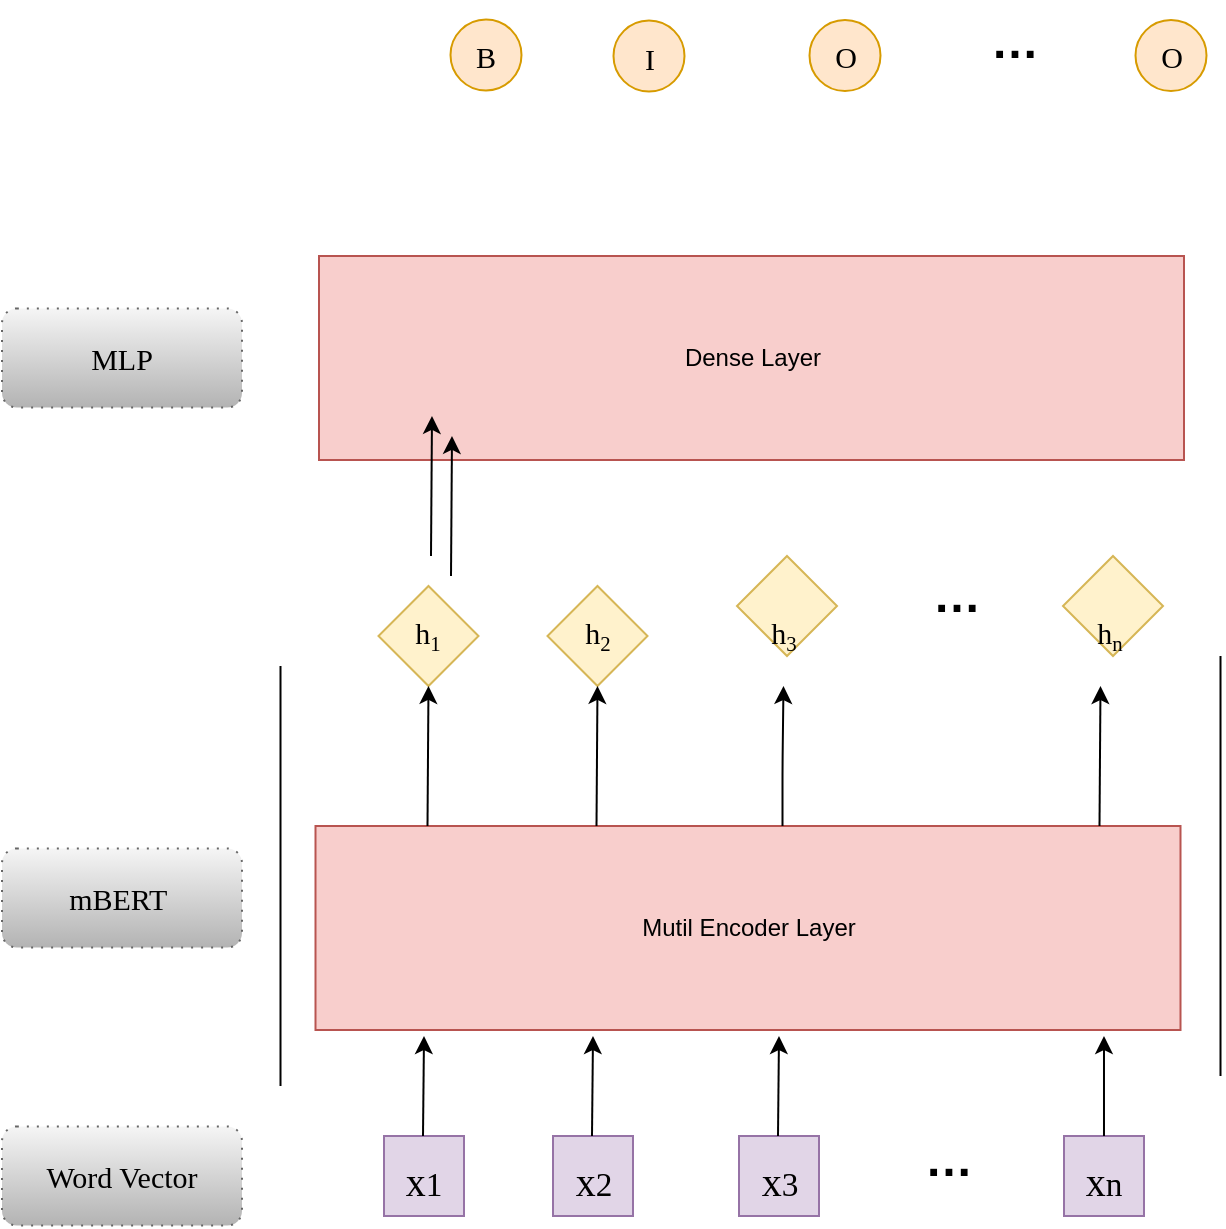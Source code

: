 <mxfile version="13.8.0" type="github">
  <diagram id="d2nmhAAWhssHAEg-v5hW" name="Page-1">
    <mxGraphModel dx="1422" dy="1422" grid="1" gridSize="10" guides="1" tooltips="1" connect="1" arrows="1" fold="1" page="1" pageScale="1" pageWidth="650" pageHeight="660" math="0" shadow="0">
      <root>
        <mxCell id="0" />
        <mxCell id="1" parent="0" />
        <mxCell id="StD7FsYF_MnFXc-APEik-2" value="Mutil Encoder Layer" style="rounded=0;whiteSpace=wrap;html=1;fillColor=#f8cecc;strokeColor=#b85450;" parent="1" vertex="1">
          <mxGeometry x="165.75" y="365" width="432.5" height="102" as="geometry" />
        </mxCell>
        <mxCell id="StD7FsYF_MnFXc-APEik-35" value="" style="whiteSpace=wrap;html=1;aspect=fixed;labelBackgroundColor=none;fontFamily=Georgia;fontSize=20;fillColor=#e1d5e7;strokeColor=#9673a6;" parent="1" vertex="1">
          <mxGeometry x="200" y="520" width="40" height="40" as="geometry" />
        </mxCell>
        <mxCell id="StD7FsYF_MnFXc-APEik-36" value="&lt;sub&gt;&lt;span style=&quot;font-size: 20px&quot;&gt;x&lt;/span&gt;1&lt;/sub&gt;" style="text;html=1;strokeColor=none;fillColor=none;align=center;verticalAlign=middle;whiteSpace=wrap;rounded=0;labelBackgroundColor=none;fontFamily=Georgia;fontSize=20;" parent="1" vertex="1">
          <mxGeometry x="200" y="530" width="40" height="20" as="geometry" />
        </mxCell>
        <mxCell id="StD7FsYF_MnFXc-APEik-37" value="" style="whiteSpace=wrap;html=1;aspect=fixed;labelBackgroundColor=none;fontFamily=Georgia;fontSize=20;fillColor=#e1d5e7;strokeColor=#9673a6;" parent="1" vertex="1">
          <mxGeometry x="284.5" y="520" width="40" height="40" as="geometry" />
        </mxCell>
        <mxCell id="StD7FsYF_MnFXc-APEik-38" value="&lt;sub&gt;&lt;span style=&quot;font-size: 20px&quot;&gt;x&lt;/span&gt;&lt;span style=&quot;font-size: 16.667px&quot;&gt;2&lt;/span&gt;&lt;/sub&gt;" style="text;html=1;strokeColor=none;fillColor=none;align=center;verticalAlign=middle;whiteSpace=wrap;rounded=0;labelBackgroundColor=none;fontFamily=Georgia;fontSize=20;" parent="1" vertex="1">
          <mxGeometry x="284.5" y="530" width="40" height="20" as="geometry" />
        </mxCell>
        <mxCell id="StD7FsYF_MnFXc-APEik-39" value="" style="whiteSpace=wrap;html=1;aspect=fixed;labelBackgroundColor=none;fontFamily=Georgia;fontSize=20;fillColor=#e1d5e7;strokeColor=#9673a6;" parent="1" vertex="1">
          <mxGeometry x="377.5" y="520" width="40" height="40" as="geometry" />
        </mxCell>
        <mxCell id="StD7FsYF_MnFXc-APEik-40" value="&lt;sub&gt;&lt;span style=&quot;font-size: 20px&quot;&gt;x&lt;/span&gt;&lt;span style=&quot;font-size: 16.667px&quot;&gt;3&lt;/span&gt;&lt;/sub&gt;" style="text;html=1;strokeColor=none;fillColor=none;align=center;verticalAlign=middle;whiteSpace=wrap;rounded=0;labelBackgroundColor=none;fontFamily=Georgia;fontSize=20;" parent="1" vertex="1">
          <mxGeometry x="377.5" y="530" width="40" height="20" as="geometry" />
        </mxCell>
        <mxCell id="StD7FsYF_MnFXc-APEik-41" value="" style="whiteSpace=wrap;html=1;aspect=fixed;labelBackgroundColor=none;fontFamily=Georgia;fontSize=20;fillColor=#e1d5e7;strokeColor=#9673a6;" parent="1" vertex="1">
          <mxGeometry x="540" y="520" width="40" height="40" as="geometry" />
        </mxCell>
        <mxCell id="StD7FsYF_MnFXc-APEik-42" value="&lt;sub&gt;&lt;span style=&quot;font-size: 20px&quot;&gt;x&lt;/span&gt;&lt;span style=&quot;font-size: 16.667px&quot;&gt;n&lt;/span&gt;&lt;/sub&gt;" style="text;html=1;strokeColor=none;fillColor=none;align=center;verticalAlign=middle;whiteSpace=wrap;rounded=0;labelBackgroundColor=none;fontFamily=Georgia;fontSize=20;" parent="1" vertex="1">
          <mxGeometry x="540" y="530" width="40" height="20" as="geometry" />
        </mxCell>
        <mxCell id="StD7FsYF_MnFXc-APEik-43" value="…" style="text;strokeColor=none;fillColor=none;html=1;fontSize=24;fontStyle=1;verticalAlign=middle;align=center;labelBackgroundColor=none;" parent="1" vertex="1">
          <mxGeometry x="432" y="512" width="100" height="40" as="geometry" />
        </mxCell>
        <mxCell id="StD7FsYF_MnFXc-APEik-50" value="" style="rhombus;whiteSpace=wrap;html=1;labelBackgroundColor=none;fontFamily=Georgia;fontSize=15;fillColor=#fff2cc;strokeColor=#d6b656;" parent="1" vertex="1">
          <mxGeometry x="197.25" y="245" width="50" height="50" as="geometry" />
        </mxCell>
        <mxCell id="StD7FsYF_MnFXc-APEik-51" value="h&lt;span style=&quot;font-size: 12.5px&quot;&gt;&lt;sub&gt;1&lt;/sub&gt;&lt;/span&gt;" style="text;html=1;strokeColor=none;fillColor=none;align=center;verticalAlign=middle;whiteSpace=wrap;rounded=0;labelBackgroundColor=none;fontFamily=Georgia;fontSize=15;" parent="1" vertex="1">
          <mxGeometry x="202.25" y="260" width="40" height="20" as="geometry" />
        </mxCell>
        <mxCell id="StD7FsYF_MnFXc-APEik-63" value="" style="rhombus;whiteSpace=wrap;html=1;labelBackgroundColor=none;fontFamily=Georgia;fontSize=15;fillColor=#fff2cc;strokeColor=#d6b656;" parent="1" vertex="1">
          <mxGeometry x="281.75" y="245" width="50" height="50" as="geometry" />
        </mxCell>
        <mxCell id="StD7FsYF_MnFXc-APEik-64" value="h&lt;span style=&quot;font-size: 12.5px&quot;&gt;&lt;sub&gt;2&lt;/sub&gt;&lt;/span&gt;" style="text;html=1;strokeColor=none;fillColor=none;align=center;verticalAlign=middle;whiteSpace=wrap;rounded=0;labelBackgroundColor=none;fontFamily=Georgia;fontSize=15;" parent="1" vertex="1">
          <mxGeometry x="286.75" y="260" width="40" height="20" as="geometry" />
        </mxCell>
        <mxCell id="StD7FsYF_MnFXc-APEik-75" value="" style="rhombus;whiteSpace=wrap;html=1;labelBackgroundColor=none;fontFamily=Georgia;fontSize=15;fillColor=#fff2cc;strokeColor=#d6b656;" parent="1" vertex="1">
          <mxGeometry x="376.5" y="230" width="50" height="50" as="geometry" />
        </mxCell>
        <mxCell id="StD7FsYF_MnFXc-APEik-76" value="h&lt;span style=&quot;font-size: 12.5px&quot;&gt;&lt;sub&gt;3&lt;/sub&gt;&lt;/span&gt;" style="text;html=1;strokeColor=none;fillColor=none;align=center;verticalAlign=middle;whiteSpace=wrap;rounded=0;labelBackgroundColor=none;fontFamily=Georgia;fontSize=15;" parent="1" vertex="1">
          <mxGeometry x="379.75" y="260" width="40" height="20" as="geometry" />
        </mxCell>
        <mxCell id="StD7FsYF_MnFXc-APEik-86" value="" style="rhombus;whiteSpace=wrap;html=1;labelBackgroundColor=none;fontFamily=Georgia;fontSize=15;fillColor=#fff2cc;strokeColor=#d6b656;" parent="1" vertex="1">
          <mxGeometry x="539.5" y="230" width="50" height="50" as="geometry" />
        </mxCell>
        <mxCell id="StD7FsYF_MnFXc-APEik-87" value="h&lt;span style=&quot;font-size: 12.5px&quot;&gt;&lt;sub&gt;n&lt;/sub&gt;&lt;/span&gt;" style="text;html=1;strokeColor=none;fillColor=none;align=center;verticalAlign=middle;whiteSpace=wrap;rounded=0;labelBackgroundColor=none;fontFamily=Georgia;fontSize=15;" parent="1" vertex="1">
          <mxGeometry x="542.75" y="260" width="40" height="20" as="geometry" />
        </mxCell>
        <mxCell id="StD7FsYF_MnFXc-APEik-97" value="" style="ellipse;whiteSpace=wrap;html=1;aspect=fixed;labelBackgroundColor=none;fontFamily=Georgia;fontSize=15;fillColor=#ffe6cc;strokeColor=#d79b00;" parent="1" vertex="1">
          <mxGeometry x="233.25" y="-38.25" width="35.5" height="35.5" as="geometry" />
        </mxCell>
        <mxCell id="StD7FsYF_MnFXc-APEik-98" value="B" style="text;html=1;strokeColor=none;fillColor=none;align=center;verticalAlign=middle;whiteSpace=wrap;rounded=0;labelBackgroundColor=none;fontFamily=Georgia;fontSize=15;" parent="1" vertex="1">
          <mxGeometry x="231" y="-30" width="40" height="20" as="geometry" />
        </mxCell>
        <mxCell id="StD7FsYF_MnFXc-APEik-99" value="" style="ellipse;whiteSpace=wrap;html=1;aspect=fixed;labelBackgroundColor=none;fontFamily=Georgia;fontSize=15;fillColor=#ffe6cc;strokeColor=#d79b00;" parent="1" vertex="1">
          <mxGeometry x="314.75" y="-37.75" width="35.5" height="35.5" as="geometry" />
        </mxCell>
        <mxCell id="StD7FsYF_MnFXc-APEik-100" value="I" style="text;html=1;strokeColor=none;fillColor=none;align=center;verticalAlign=middle;whiteSpace=wrap;rounded=0;labelBackgroundColor=none;fontFamily=Georgia;fontSize=15;" parent="1" vertex="1">
          <mxGeometry x="312.5" y="-29.5" width="40" height="20" as="geometry" />
        </mxCell>
        <mxCell id="StD7FsYF_MnFXc-APEik-101" value="" style="ellipse;whiteSpace=wrap;html=1;aspect=fixed;labelBackgroundColor=none;fontFamily=Georgia;fontSize=15;fillColor=#ffe6cc;strokeColor=#d79b00;" parent="1" vertex="1">
          <mxGeometry x="412.75" y="-38" width="35.5" height="35.5" as="geometry" />
        </mxCell>
        <mxCell id="StD7FsYF_MnFXc-APEik-102" value="O" style="text;html=1;strokeColor=none;fillColor=none;align=center;verticalAlign=middle;whiteSpace=wrap;rounded=0;labelBackgroundColor=none;fontFamily=Georgia;fontSize=15;" parent="1" vertex="1">
          <mxGeometry x="410.5" y="-29.75" width="40" height="20" as="geometry" />
        </mxCell>
        <mxCell id="StD7FsYF_MnFXc-APEik-103" value="" style="ellipse;whiteSpace=wrap;html=1;aspect=fixed;labelBackgroundColor=none;fontFamily=Georgia;fontSize=15;fillColor=#ffe6cc;strokeColor=#d79b00;" parent="1" vertex="1">
          <mxGeometry x="575.75" y="-38" width="35.5" height="35.5" as="geometry" />
        </mxCell>
        <mxCell id="StD7FsYF_MnFXc-APEik-104" value="O" style="text;html=1;strokeColor=none;fillColor=none;align=center;verticalAlign=middle;whiteSpace=wrap;rounded=0;labelBackgroundColor=none;fontFamily=Georgia;fontSize=15;" parent="1" vertex="1">
          <mxGeometry x="573.5" y="-29.75" width="40" height="20" as="geometry" />
        </mxCell>
        <mxCell id="StD7FsYF_MnFXc-APEik-111" value="" style="endArrow=classic;html=1;fontFamily=Georgia;fontSize=15;" parent="1" edge="1">
          <mxGeometry width="50" height="50" relative="1" as="geometry">
            <mxPoint x="303" y="129" as="sourcePoint" />
            <mxPoint x="303" y="88" as="targetPoint" />
          </mxGeometry>
        </mxCell>
        <mxCell id="StD7FsYF_MnFXc-APEik-112" value="" style="endArrow=classic;html=1;fontFamily=Georgia;fontSize=15;" parent="1" edge="1">
          <mxGeometry width="50" height="50" relative="1" as="geometry">
            <mxPoint x="401" y="130" as="sourcePoint" />
            <mxPoint x="401" y="90" as="targetPoint" />
          </mxGeometry>
        </mxCell>
        <mxCell id="StD7FsYF_MnFXc-APEik-118" value="mBERT&amp;nbsp;" style="shape=ext;rounded=1;html=1;whiteSpace=wrap;dashed=1;dashPattern=1 4;labelBackgroundColor=none;fontFamily=Georgia;fontSize=15;fillColor=#f5f5f5;strokeColor=#666666;gradientColor=#b3b3b3;" parent="1" vertex="1">
          <mxGeometry x="9" y="376.25" width="120" height="49.5" as="geometry" />
        </mxCell>
        <mxCell id="StD7FsYF_MnFXc-APEik-124" value="Word Vector" style="shape=ext;rounded=1;html=1;whiteSpace=wrap;dashed=1;dashPattern=1 4;labelBackgroundColor=none;fontFamily=Georgia;fontSize=15;fillColor=#f5f5f5;strokeColor=#666666;gradientColor=#b3b3b3;" parent="1" vertex="1">
          <mxGeometry x="9" y="515.25" width="120" height="49.5" as="geometry" />
        </mxCell>
        <mxCell id="StD7FsYF_MnFXc-APEik-125" value="…" style="text;strokeColor=none;fillColor=none;html=1;fontSize=24;fontStyle=1;verticalAlign=middle;align=center;labelBackgroundColor=none;" parent="1" vertex="1">
          <mxGeometry x="464.5" y="-47.5" width="100" height="40" as="geometry" />
        </mxCell>
        <mxCell id="3Tyvc8VEzAgCt4dRKK7D-1" value="…" style="text;strokeColor=none;fillColor=none;html=1;fontSize=24;fontStyle=1;verticalAlign=middle;align=center;labelBackgroundColor=none;" parent="1" vertex="1">
          <mxGeometry x="436" y="230" width="100" height="40" as="geometry" />
        </mxCell>
        <mxCell id="jiGHBDZR93LLw7lFKa7v-2" value="" style="endArrow=none;html=1;" edge="1" parent="1">
          <mxGeometry width="50" height="50" relative="1" as="geometry">
            <mxPoint x="618.25" y="490" as="sourcePoint" />
            <mxPoint x="618.25" y="280" as="targetPoint" />
          </mxGeometry>
        </mxCell>
        <mxCell id="jiGHBDZR93LLw7lFKa7v-4" value="" style="endArrow=classic;html=1;" edge="1" parent="1">
          <mxGeometry width="50" height="50" relative="1" as="geometry">
            <mxPoint x="219.5" y="520" as="sourcePoint" />
            <mxPoint x="220" y="470" as="targetPoint" />
          </mxGeometry>
        </mxCell>
        <mxCell id="jiGHBDZR93LLw7lFKa7v-5" value="" style="endArrow=classic;html=1;entryX=0.126;entryY=0.98;entryDx=0;entryDy=0;entryPerimeter=0;" edge="1" parent="1">
          <mxGeometry width="50" height="50" relative="1" as="geometry">
            <mxPoint x="304" y="520" as="sourcePoint" />
            <mxPoint x="304.495" y="470.0" as="targetPoint" />
          </mxGeometry>
        </mxCell>
        <mxCell id="jiGHBDZR93LLw7lFKa7v-6" value="" style="endArrow=classic;html=1;entryX=0.126;entryY=0.98;entryDx=0;entryDy=0;entryPerimeter=0;" edge="1" parent="1">
          <mxGeometry width="50" height="50" relative="1" as="geometry">
            <mxPoint x="397" y="520" as="sourcePoint" />
            <mxPoint x="397.495" y="470" as="targetPoint" />
          </mxGeometry>
        </mxCell>
        <mxCell id="jiGHBDZR93LLw7lFKa7v-7" value="" style="endArrow=classic;html=1;entryX=0.126;entryY=0.98;entryDx=0;entryDy=0;entryPerimeter=0;" edge="1" parent="1">
          <mxGeometry width="50" height="50" relative="1" as="geometry">
            <mxPoint x="560" y="520" as="sourcePoint" />
            <mxPoint x="559.995" y="470" as="targetPoint" />
          </mxGeometry>
        </mxCell>
        <mxCell id="jiGHBDZR93LLw7lFKa7v-8" value="" style="endArrow=classic;html=1;entryX=0.126;entryY=0.98;entryDx=0;entryDy=0;entryPerimeter=0;" edge="1" parent="1">
          <mxGeometry width="50" height="50" relative="1" as="geometry">
            <mxPoint x="221.75" y="365" as="sourcePoint" />
            <mxPoint x="222.245" y="294.96" as="targetPoint" />
          </mxGeometry>
        </mxCell>
        <mxCell id="jiGHBDZR93LLw7lFKa7v-10" value="" style="endArrow=classic;html=1;entryX=0.126;entryY=0.98;entryDx=0;entryDy=0;entryPerimeter=0;" edge="1" parent="1">
          <mxGeometry width="50" height="50" relative="1" as="geometry">
            <mxPoint x="306.25" y="365" as="sourcePoint" />
            <mxPoint x="306.745" y="294.96" as="targetPoint" />
          </mxGeometry>
        </mxCell>
        <mxCell id="jiGHBDZR93LLw7lFKa7v-11" value="" style="endArrow=classic;html=1;entryX=0.126;entryY=0.98;entryDx=0;entryDy=0;entryPerimeter=0;" edge="1" parent="1">
          <mxGeometry width="50" height="50" relative="1" as="geometry">
            <mxPoint x="399.25" y="365.04" as="sourcePoint" />
            <mxPoint x="399.745" y="295.0" as="targetPoint" />
            <Array as="points">
              <mxPoint x="399.25" y="335.04" />
            </Array>
          </mxGeometry>
        </mxCell>
        <mxCell id="jiGHBDZR93LLw7lFKa7v-12" value="" style="endArrow=classic;html=1;entryX=0.126;entryY=0.98;entryDx=0;entryDy=0;entryPerimeter=0;" edge="1" parent="1">
          <mxGeometry width="50" height="50" relative="1" as="geometry">
            <mxPoint x="557.75" y="365.04" as="sourcePoint" />
            <mxPoint x="558.245" y="295.0" as="targetPoint" />
          </mxGeometry>
        </mxCell>
        <mxCell id="jiGHBDZR93LLw7lFKa7v-13" value="Dense Layer" style="rounded=0;whiteSpace=wrap;html=1;fillColor=#f8cecc;strokeColor=#b85450;" vertex="1" parent="1">
          <mxGeometry x="167.5" y="80" width="432.5" height="102" as="geometry" />
        </mxCell>
        <mxCell id="jiGHBDZR93LLw7lFKa7v-14" value="" style="endArrow=none;html=1;" edge="1" parent="1">
          <mxGeometry width="50" height="50" relative="1" as="geometry">
            <mxPoint x="148.25" y="495" as="sourcePoint" />
            <mxPoint x="148.25" y="285" as="targetPoint" />
          </mxGeometry>
        </mxCell>
        <mxCell id="jiGHBDZR93LLw7lFKa7v-15" value="MLP" style="shape=ext;rounded=1;html=1;whiteSpace=wrap;dashed=1;dashPattern=1 4;labelBackgroundColor=none;fontFamily=Georgia;fontSize=15;fillColor=#f5f5f5;strokeColor=#666666;gradientColor=#b3b3b3;" vertex="1" parent="1">
          <mxGeometry x="9" y="106.25" width="120" height="49.5" as="geometry" />
        </mxCell>
        <mxCell id="jiGHBDZR93LLw7lFKa7v-16" value="" style="endArrow=classic;html=1;entryX=0.126;entryY=0.98;entryDx=0;entryDy=0;entryPerimeter=0;" edge="1" parent="1">
          <mxGeometry width="50" height="50" relative="1" as="geometry">
            <mxPoint x="223.5" y="230" as="sourcePoint" />
            <mxPoint x="223.995" y="159.96" as="targetPoint" />
          </mxGeometry>
        </mxCell>
        <mxCell id="jiGHBDZR93LLw7lFKa7v-17" value="" style="endArrow=classic;html=1;entryX=0.126;entryY=0.98;entryDx=0;entryDy=0;entryPerimeter=0;" edge="1" parent="1">
          <mxGeometry width="50" height="50" relative="1" as="geometry">
            <mxPoint x="233.5" y="240" as="sourcePoint" />
            <mxPoint x="233.995" y="169.96" as="targetPoint" />
          </mxGeometry>
        </mxCell>
      </root>
    </mxGraphModel>
  </diagram>
</mxfile>
